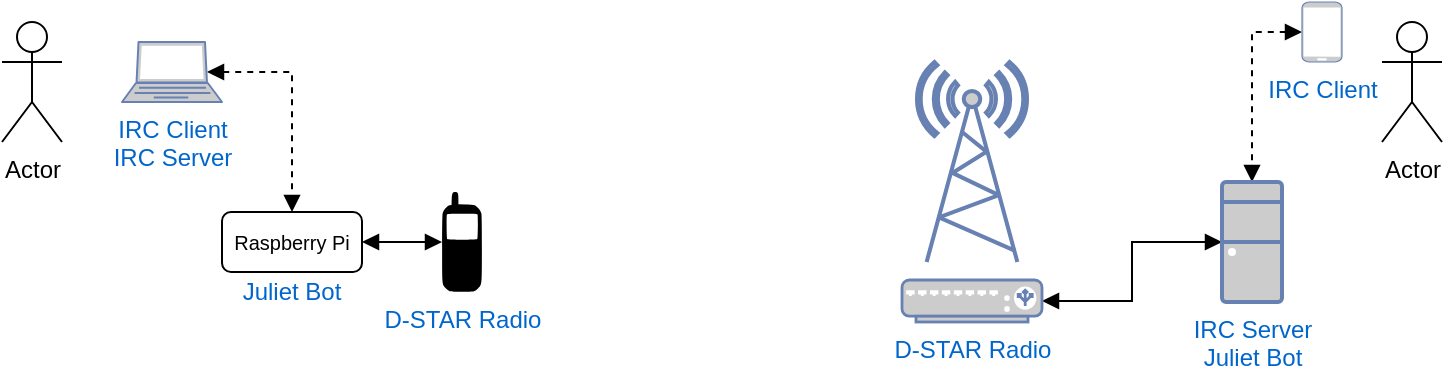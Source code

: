 <mxfile version="14.4.8" type="github">
  <diagram id="izxRxvWcjCqFENCOlh0H" name="Page-1">
    <mxGraphModel dx="786" dy="688" grid="1" gridSize="10" guides="1" tooltips="1" connect="1" arrows="1" fold="1" page="1" pageScale="1" pageWidth="850" pageHeight="1100" math="0" shadow="0">
      <root>
        <mxCell id="0" />
        <mxCell id="1" parent="0" />
        <mxCell id="_gX1UdI8NQmRdMBdiHDg-1" value="Actor" style="shape=umlActor;verticalLabelPosition=bottom;verticalAlign=top;html=1;outlineConnect=0;" vertex="1" parent="1">
          <mxGeometry x="40" y="100" width="30" height="60" as="geometry" />
        </mxCell>
        <mxCell id="_gX1UdI8NQmRdMBdiHDg-2" value="Actor" style="shape=umlActor;verticalLabelPosition=bottom;verticalAlign=top;html=1;outlineConnect=0;" vertex="1" parent="1">
          <mxGeometry x="730" y="100" width="30" height="60" as="geometry" />
        </mxCell>
        <mxCell id="_gX1UdI8NQmRdMBdiHDg-18" style="edgeStyle=orthogonalEdgeStyle;rounded=0;orthogonalLoop=1;jettySize=auto;html=1;exitX=0.85;exitY=0.5;exitDx=0;exitDy=0;exitPerimeter=0;dashed=1;startArrow=block;startFill=1;endArrow=block;endFill=1;fontSize=10;" edge="1" parent="1" source="_gX1UdI8NQmRdMBdiHDg-3" target="_gX1UdI8NQmRdMBdiHDg-16">
          <mxGeometry relative="1" as="geometry">
            <Array as="points">
              <mxPoint x="185" y="125" />
            </Array>
          </mxGeometry>
        </mxCell>
        <mxCell id="_gX1UdI8NQmRdMBdiHDg-3" value="IRC Client&lt;br&gt;IRC Server" style="fontColor=#0066CC;verticalAlign=top;verticalLabelPosition=bottom;labelPosition=center;align=center;html=1;outlineConnect=0;fillColor=#CCCCCC;strokeColor=#6881B3;gradientColor=none;gradientDirection=north;strokeWidth=2;shape=mxgraph.networks.laptop;" vertex="1" parent="1">
          <mxGeometry x="100" y="110" width="50" height="30" as="geometry" />
        </mxCell>
        <mxCell id="_gX1UdI8NQmRdMBdiHDg-15" style="edgeStyle=orthogonalEdgeStyle;rounded=0;orthogonalLoop=1;jettySize=auto;html=1;exitX=0;exitY=0.5;exitDx=0;exitDy=0;exitPerimeter=0;entryX=0.5;entryY=0;entryDx=0;entryDy=0;entryPerimeter=0;startArrow=block;startFill=1;endArrow=block;endFill=1;dashed=1;" edge="1" parent="1" source="_gX1UdI8NQmRdMBdiHDg-5" target="_gX1UdI8NQmRdMBdiHDg-6">
          <mxGeometry relative="1" as="geometry" />
        </mxCell>
        <mxCell id="_gX1UdI8NQmRdMBdiHDg-5" value="IRC Client" style="fontColor=#0066CC;verticalAlign=top;verticalLabelPosition=bottom;labelPosition=center;align=center;html=1;outlineConnect=0;fillColor=#CCCCCC;strokeColor=#6881B3;gradientColor=none;gradientDirection=north;strokeWidth=2;shape=mxgraph.networks.mobile;" vertex="1" parent="1">
          <mxGeometry x="690" y="90" width="20" height="30" as="geometry" />
        </mxCell>
        <mxCell id="_gX1UdI8NQmRdMBdiHDg-14" style="edgeStyle=orthogonalEdgeStyle;rounded=0;orthogonalLoop=1;jettySize=auto;html=1;exitX=0;exitY=0.5;exitDx=0;exitDy=0;exitPerimeter=0;entryX=1;entryY=0.5;entryDx=0;entryDy=0;entryPerimeter=0;startArrow=block;startFill=1;endArrow=block;endFill=1;" edge="1" parent="1" source="_gX1UdI8NQmRdMBdiHDg-6" target="_gX1UdI8NQmRdMBdiHDg-12">
          <mxGeometry relative="1" as="geometry" />
        </mxCell>
        <mxCell id="_gX1UdI8NQmRdMBdiHDg-6" value="IRC Server&lt;br&gt;Juliet Bot" style="fontColor=#0066CC;verticalAlign=top;verticalLabelPosition=bottom;labelPosition=center;align=center;html=1;outlineConnect=0;fillColor=#CCCCCC;strokeColor=#6881B3;gradientColor=none;gradientDirection=north;strokeWidth=2;shape=mxgraph.networks.desktop_pc;" vertex="1" parent="1">
          <mxGeometry x="650" y="180" width="30" height="60" as="geometry" />
        </mxCell>
        <mxCell id="_gX1UdI8NQmRdMBdiHDg-11" value="&lt;font color=&quot;#0066cc&quot;&gt;D-STAR Radio&lt;/font&gt;" style="shape=mxgraph.signs.tech.cell_phone;html=1;pointerEvents=1;fillColor=#000000;strokeColor=none;verticalLabelPosition=bottom;verticalAlign=top;align=center;" vertex="1" parent="1">
          <mxGeometry x="260" y="185" width="20" height="50" as="geometry" />
        </mxCell>
        <mxCell id="_gX1UdI8NQmRdMBdiHDg-13" value="" style="group" vertex="1" connectable="0" parent="1">
          <mxGeometry x="490" y="120" width="70" height="130" as="geometry" />
        </mxCell>
        <mxCell id="_gX1UdI8NQmRdMBdiHDg-10" value="" style="fontColor=#0066CC;verticalAlign=top;verticalLabelPosition=bottom;labelPosition=center;align=center;html=1;outlineConnect=0;fillColor=#CCCCCC;strokeColor=#6881B3;gradientColor=none;gradientDirection=north;strokeWidth=2;shape=mxgraph.networks.radio_tower;" vertex="1" parent="_gX1UdI8NQmRdMBdiHDg-13">
          <mxGeometry x="7.5" width="55" height="100" as="geometry" />
        </mxCell>
        <mxCell id="_gX1UdI8NQmRdMBdiHDg-12" value="D-STAR Radio" style="fontColor=#0066CC;verticalAlign=top;verticalLabelPosition=bottom;labelPosition=center;align=center;html=1;outlineConnect=0;fillColor=#CCCCCC;strokeColor=#6881B3;gradientColor=none;gradientDirection=north;strokeWidth=2;shape=mxgraph.networks.load_balancer;" vertex="1" parent="_gX1UdI8NQmRdMBdiHDg-13">
          <mxGeometry y="109" width="70" height="21" as="geometry" />
        </mxCell>
        <mxCell id="_gX1UdI8NQmRdMBdiHDg-17" style="edgeStyle=orthogonalEdgeStyle;rounded=0;orthogonalLoop=1;jettySize=auto;html=1;exitX=1;exitY=0.5;exitDx=0;exitDy=0;startArrow=block;startFill=1;endArrow=block;endFill=1;fontSize=10;" edge="1" parent="1" source="_gX1UdI8NQmRdMBdiHDg-16" target="_gX1UdI8NQmRdMBdiHDg-11">
          <mxGeometry relative="1" as="geometry" />
        </mxCell>
        <mxCell id="_gX1UdI8NQmRdMBdiHDg-16" value="Raspberry Pi" style="rounded=1;whiteSpace=wrap;html=1;fontSize=10;" vertex="1" parent="1">
          <mxGeometry x="150" y="195" width="70" height="30" as="geometry" />
        </mxCell>
        <mxCell id="_gX1UdI8NQmRdMBdiHDg-19" value="Juliet Bot" style="text;html=1;align=center;verticalAlign=middle;whiteSpace=wrap;rounded=0;fontSize=12;fontColor=#0066CC;" vertex="1" parent="1">
          <mxGeometry x="150" y="225" width="70" height="20" as="geometry" />
        </mxCell>
      </root>
    </mxGraphModel>
  </diagram>
</mxfile>
